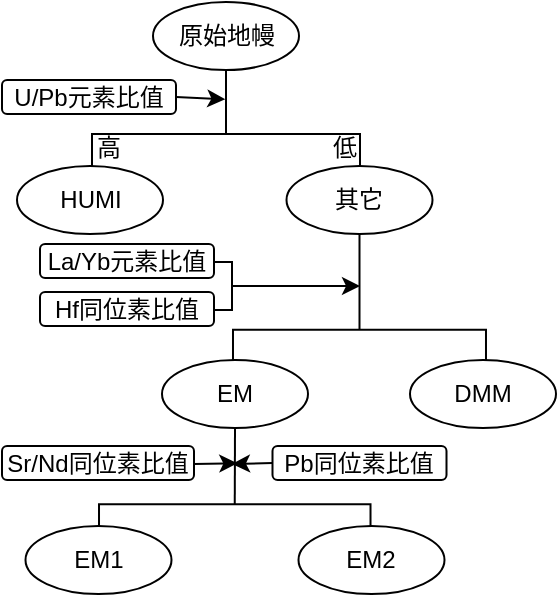 <mxfile version="26.0.4">
  <diagram name="第 1 页" id="gjINg1IJyNRDuI-0agfB">
    <mxGraphModel dx="826" dy="456" grid="0" gridSize="10" guides="1" tooltips="1" connect="1" arrows="1" fold="1" page="1" pageScale="1" pageWidth="827" pageHeight="1169" math="0" shadow="0">
      <root>
        <mxCell id="0" />
        <mxCell id="1" parent="0" />
        <mxCell id="4MZeoHrBGx3ADns-Izul-1" value="U/Pb元素比值" style="rounded=1;whiteSpace=wrap;html=1;" vertex="1" parent="1">
          <mxGeometry x="163" y="107" width="87" height="17" as="geometry" />
        </mxCell>
        <mxCell id="4MZeoHrBGx3ADns-Izul-6" value="原始地幔" style="ellipse;whiteSpace=wrap;html=1;" vertex="1" parent="1">
          <mxGeometry x="238.5" y="68" width="73" height="34" as="geometry" />
        </mxCell>
        <mxCell id="4MZeoHrBGx3ADns-Izul-7" value="" style="endArrow=classic;html=1;rounded=0;exitX=1;exitY=0.5;exitDx=0;exitDy=0;entryX=0.157;entryY=0.508;entryDx=0;entryDy=0;entryPerimeter=0;" edge="1" parent="1" source="4MZeoHrBGx3ADns-Izul-1">
          <mxGeometry width="50" height="50" relative="1" as="geometry">
            <mxPoint x="235.99" y="83" as="sourcePoint" />
            <mxPoint x="274.662" y="116.618" as="targetPoint" />
          </mxGeometry>
        </mxCell>
        <mxCell id="4MZeoHrBGx3ADns-Izul-9" value="HUMI" style="ellipse;whiteSpace=wrap;html=1;" vertex="1" parent="1">
          <mxGeometry x="170.5" y="150" width="73" height="34" as="geometry" />
        </mxCell>
        <mxCell id="4MZeoHrBGx3ADns-Izul-10" value="其它" style="ellipse;whiteSpace=wrap;html=1;" vertex="1" parent="1">
          <mxGeometry x="305.25" y="150" width="73" height="34" as="geometry" />
        </mxCell>
        <mxCell id="4MZeoHrBGx3ADns-Izul-11" value="La/Yb元素比值" style="rounded=1;whiteSpace=wrap;html=1;" vertex="1" parent="1">
          <mxGeometry x="182" y="189" width="87" height="17" as="geometry" />
        </mxCell>
        <mxCell id="4MZeoHrBGx3ADns-Izul-13" value="" style="endArrow=classic;html=1;rounded=0;exitX=0;exitY=0.5;exitDx=0;exitDy=0;exitPerimeter=0;" edge="1" parent="1" source="4MZeoHrBGx3ADns-Izul-23">
          <mxGeometry width="50" height="50" relative="1" as="geometry">
            <mxPoint x="376.49" y="356" as="sourcePoint" />
            <mxPoint x="342" y="210" as="targetPoint" />
          </mxGeometry>
        </mxCell>
        <mxCell id="4MZeoHrBGx3ADns-Izul-16" value="高" style="text;html=1;align=center;verticalAlign=middle;resizable=0;points=[];autosize=1;strokeColor=none;fillColor=none;" vertex="1" parent="1">
          <mxGeometry x="201" y="128" width="30" height="26" as="geometry" />
        </mxCell>
        <mxCell id="4MZeoHrBGx3ADns-Izul-17" value="低" style="text;html=1;align=center;verticalAlign=middle;resizable=0;points=[];autosize=1;strokeColor=none;fillColor=none;" vertex="1" parent="1">
          <mxGeometry x="319" y="128" width="30" height="26" as="geometry" />
        </mxCell>
        <mxCell id="4MZeoHrBGx3ADns-Izul-18" value="&#xa;&lt;span style=&quot;color: rgba(0, 0, 0, 0); font-family: monospace; font-size: 0px; font-style: normal; font-variant-ligatures: normal; font-variant-caps: normal; font-weight: 400; letter-spacing: normal; orphans: 2; text-align: start; text-indent: 0px; text-transform: none; widows: 2; word-spacing: 0px; -webkit-text-stroke-width: 0px; white-space: nowrap; background-color: rgb(251, 251, 251); text-decoration-thickness: initial; text-decoration-style: initial; text-decoration-color: initial; display: inline !important; float: none;&quot;&gt;&amp;nbsp;&lt;/span&gt;&#xa;&#xa;" style="strokeWidth=1;html=1;shape=mxgraph.flowchart.annotation_1;align=left;pointerEvents=1;rotation=90;" vertex="1" parent="1">
          <mxGeometry x="334.19" y="176.19" width="15.11" height="126.5" as="geometry" />
        </mxCell>
        <mxCell id="4MZeoHrBGx3ADns-Izul-19" value="" style="strokeWidth=1;html=1;shape=mxgraph.flowchart.annotation_1;align=left;pointerEvents=1;rotation=90;" vertex="1" parent="1">
          <mxGeometry x="267" y="75" width="16" height="134" as="geometry" />
        </mxCell>
        <mxCell id="4MZeoHrBGx3ADns-Izul-20" value="&#xa;&lt;span style=&quot;color: rgba(0, 0, 0, 0); font-family: monospace; font-size: 0px; font-style: normal; font-variant-ligatures: normal; font-variant-caps: normal; font-weight: 400; letter-spacing: normal; orphans: 2; text-align: start; text-indent: 0px; text-transform: none; widows: 2; word-spacing: 0px; -webkit-text-stroke-width: 0px; white-space: nowrap; background-color: rgb(251, 251, 251); text-decoration-thickness: initial; text-decoration-style: initial; text-decoration-color: initial; display: inline !important; float: none;&quot;&gt;&amp;nbsp;&lt;/span&gt;&#xa;&#xa;" style="endArrow=none;html=1;rounded=0;entryX=0.5;entryY=1;entryDx=0;entryDy=0;exitX=0;exitY=0.5;exitDx=0;exitDy=0;exitPerimeter=0;" edge="1" parent="1" source="4MZeoHrBGx3ADns-Izul-19" target="4MZeoHrBGx3ADns-Izul-6">
          <mxGeometry width="50" height="50" relative="1" as="geometry">
            <mxPoint x="377" y="295" as="sourcePoint" />
            <mxPoint x="427" y="245" as="targetPoint" />
          </mxGeometry>
        </mxCell>
        <mxCell id="4MZeoHrBGx3ADns-Izul-21" value="" style="endArrow=none;html=1;rounded=0;entryX=0.5;entryY=1;entryDx=0;entryDy=0;exitX=0;exitY=0.5;exitDx=0;exitDy=0;exitPerimeter=0;" edge="1" parent="1" source="4MZeoHrBGx3ADns-Izul-18" target="4MZeoHrBGx3ADns-Izul-10">
          <mxGeometry width="50" height="50" relative="1" as="geometry">
            <mxPoint x="377" y="295" as="sourcePoint" />
            <mxPoint x="427" y="245" as="targetPoint" />
          </mxGeometry>
        </mxCell>
        <mxCell id="4MZeoHrBGx3ADns-Izul-22" value="Hf同位素比值" style="rounded=1;whiteSpace=wrap;html=1;" vertex="1" parent="1">
          <mxGeometry x="182" y="213" width="87" height="17" as="geometry" />
        </mxCell>
        <mxCell id="4MZeoHrBGx3ADns-Izul-23" value="&#xa;&lt;span style=&quot;color: rgba(0, 0, 0, 0); font-family: monospace; font-size: 0px; font-style: normal; font-variant-ligatures: normal; font-variant-caps: normal; font-weight: 400; letter-spacing: normal; orphans: 2; text-align: start; text-indent: 0px; text-transform: none; widows: 2; word-spacing: 0px; -webkit-text-stroke-width: 0px; white-space: nowrap; background-color: rgb(251, 251, 251); text-decoration-thickness: initial; text-decoration-style: initial; text-decoration-color: initial; display: inline !important; float: none;&quot;&gt;&amp;nbsp;&lt;/span&gt;&#xa;&#xa;" style="strokeWidth=1;html=1;shape=mxgraph.flowchart.annotation_1;align=left;pointerEvents=1;rotation=-180;" vertex="1" parent="1">
          <mxGeometry x="269" y="198" width="9" height="24" as="geometry" />
        </mxCell>
        <mxCell id="4MZeoHrBGx3ADns-Izul-24" value="EM" style="ellipse;whiteSpace=wrap;html=1;" vertex="1" parent="1">
          <mxGeometry x="243" y="247" width="73" height="34" as="geometry" />
        </mxCell>
        <mxCell id="4MZeoHrBGx3ADns-Izul-25" value="DMM" style="ellipse;whiteSpace=wrap;html=1;" vertex="1" parent="1">
          <mxGeometry x="367" y="247" width="73" height="34" as="geometry" />
        </mxCell>
        <mxCell id="4MZeoHrBGx3ADns-Izul-26" value="&#xa;&lt;span style=&quot;color: rgba(0, 0, 0, 0); font-family: monospace; font-size: 0px; font-style: normal; font-variant-ligatures: normal; font-variant-caps: normal; font-weight: 400; letter-spacing: normal; orphans: 2; text-align: start; text-indent: 0px; text-transform: none; widows: 2; word-spacing: 0px; -webkit-text-stroke-width: 0px; white-space: nowrap; background-color: rgb(251, 251, 251); text-decoration-thickness: initial; text-decoration-style: initial; text-decoration-color: initial; display: inline !important; float: none;&quot;&gt;&amp;nbsp;&lt;/span&gt;&#xa;&#xa;" style="strokeWidth=1;html=1;shape=mxgraph.flowchart.annotation_1;align=left;pointerEvents=1;rotation=90;" vertex="1" parent="1">
          <mxGeometry x="273.66" y="257" width="11.44" height="135.75" as="geometry" />
        </mxCell>
        <mxCell id="4MZeoHrBGx3ADns-Izul-27" value="" style="endArrow=none;html=1;rounded=0;entryX=0.5;entryY=1;entryDx=0;entryDy=0;exitX=0;exitY=0.5;exitDx=0;exitDy=0;exitPerimeter=0;" edge="1" parent="1" source="4MZeoHrBGx3ADns-Izul-26" target="4MZeoHrBGx3ADns-Izul-24">
          <mxGeometry width="50" height="50" relative="1" as="geometry">
            <mxPoint x="377" y="296" as="sourcePoint" />
            <mxPoint x="427" y="246" as="targetPoint" />
          </mxGeometry>
        </mxCell>
        <mxCell id="4MZeoHrBGx3ADns-Izul-28" value="Sr/Nd同位素比值" style="rounded=1;whiteSpace=wrap;html=1;" vertex="1" parent="1">
          <mxGeometry x="163" y="290" width="96" height="17" as="geometry" />
        </mxCell>
        <mxCell id="4MZeoHrBGx3ADns-Izul-29" value="&#xa;&lt;span style=&quot;color: rgba(0, 0, 0, 0); font-family: monospace; font-size: 0px; font-style: normal; font-variant-ligatures: normal; font-variant-caps: normal; font-weight: 400; letter-spacing: normal; orphans: 2; text-align: start; text-indent: 0px; text-transform: none; widows: 2; word-spacing: 0px; -webkit-text-stroke-width: 0px; white-space: nowrap; background-color: rgb(251, 251, 251); text-decoration-thickness: initial; text-decoration-style: initial; text-decoration-color: initial; display: inline !important; float: none;&quot;&gt;&amp;nbsp;&lt;/span&gt;&#xa;&#xa;" style="endArrow=classic;html=1;rounded=0;entryX=0.157;entryY=0.508;entryDx=0;entryDy=0;entryPerimeter=0;" edge="1" parent="1">
          <mxGeometry width="50" height="50" relative="1" as="geometry">
            <mxPoint x="259" y="299" as="sourcePoint" />
            <mxPoint x="280.662" y="298.618" as="targetPoint" />
          </mxGeometry>
        </mxCell>
        <mxCell id="4MZeoHrBGx3ADns-Izul-30" value="&#xa;&lt;span style=&quot;color: rgba(0, 0, 0, 0); font-family: monospace; font-size: 0px; font-style: normal; font-variant-ligatures: normal; font-variant-caps: normal; font-weight: 400; letter-spacing: normal; orphans: 2; text-align: start; text-indent: 0px; text-transform: none; widows: 2; word-spacing: 0px; -webkit-text-stroke-width: 0px; white-space: nowrap; background-color: rgb(251, 251, 251); text-decoration-thickness: initial; text-decoration-style: initial; text-decoration-color: initial; display: inline !important; float: none;&quot;&gt;&amp;nbsp;&lt;/span&gt;&#xa;&#xa;" style="endArrow=classic;html=1;rounded=0;exitX=0;exitY=0.5;exitDx=0;exitDy=0;" edge="1" parent="1" source="4MZeoHrBGx3ADns-Izul-31">
          <mxGeometry width="50" height="50" relative="1" as="geometry">
            <mxPoint x="261.78" y="340" as="sourcePoint" />
            <mxPoint x="278" y="299" as="targetPoint" />
          </mxGeometry>
        </mxCell>
        <mxCell id="4MZeoHrBGx3ADns-Izul-31" value="Pb同位素比值" style="rounded=1;whiteSpace=wrap;html=1;" vertex="1" parent="1">
          <mxGeometry x="298.25" y="290" width="87" height="17" as="geometry" />
        </mxCell>
        <mxCell id="4MZeoHrBGx3ADns-Izul-32" value="EM1" style="ellipse;whiteSpace=wrap;html=1;" vertex="1" parent="1">
          <mxGeometry x="174.75" y="330" width="73" height="34" as="geometry" />
        </mxCell>
        <mxCell id="4MZeoHrBGx3ADns-Izul-33" value="EM2" style="ellipse;whiteSpace=wrap;html=1;" vertex="1" parent="1">
          <mxGeometry x="311.25" y="330" width="73" height="34" as="geometry" />
        </mxCell>
      </root>
    </mxGraphModel>
  </diagram>
</mxfile>
